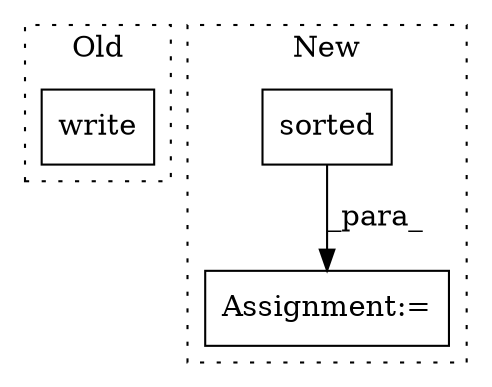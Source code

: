 digraph G {
subgraph cluster0 {
1 [label="write" a="32" s="3979,3989" l="6,1" shape="box"];
label = "Old";
style="dotted";
}
subgraph cluster1 {
2 [label="sorted" a="32" s="975,1002" l="7,1" shape="box"];
3 [label="Assignment:=" a="7" s="974" l="1" shape="box"];
label = "New";
style="dotted";
}
2 -> 3 [label="_para_"];
}